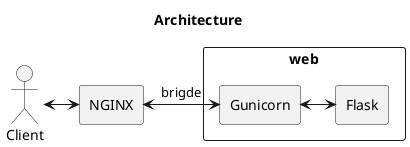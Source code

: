 @startuml
title Architecture

actor Client 
rectangle NGINX
rectangle web {
rectangle Flask
rectangle Gunicorn
}

Client <-> NGINX
NGINX <-> Gunicorn : brigde
Gunicorn <-> Flask
@enduml
